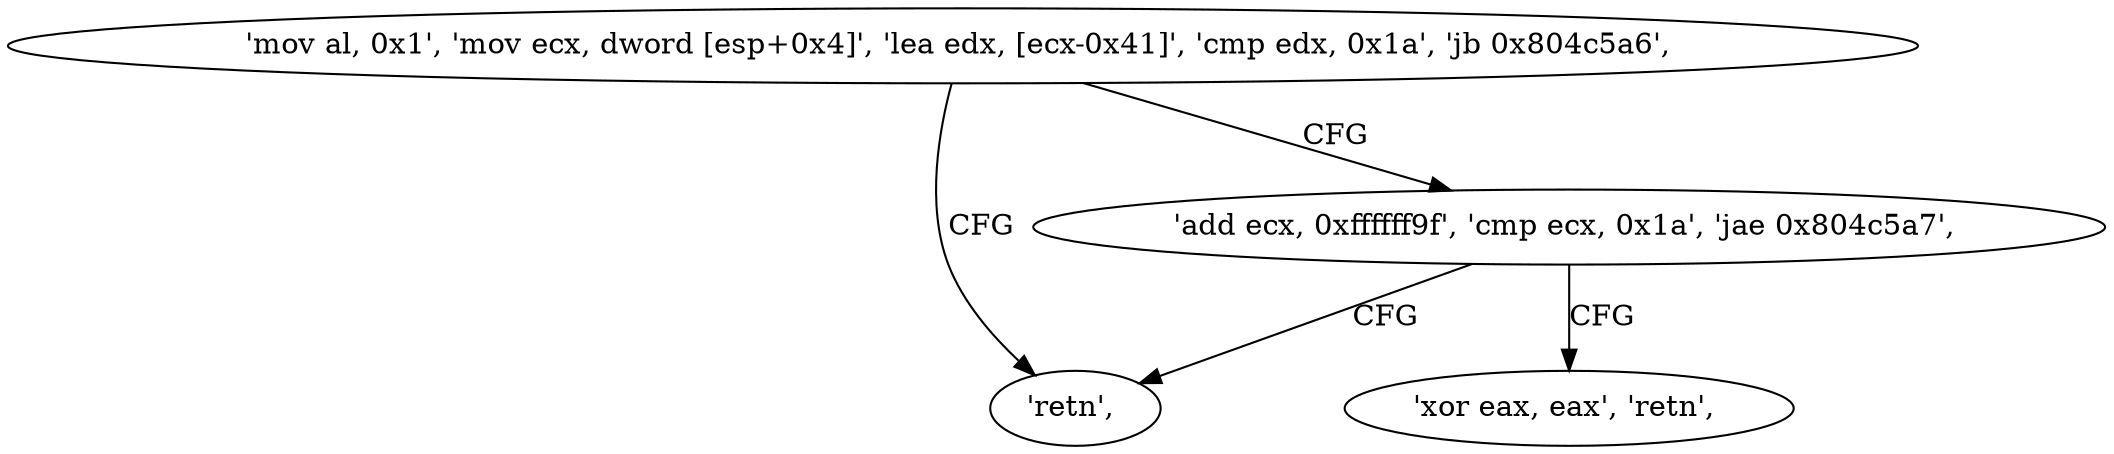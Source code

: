 digraph "func" {
"134530448" [label = "'mov al, 0x1', 'mov ecx, dword [esp+0x4]', 'lea edx, [ecx-0x41]', 'cmp edx, 0x1a', 'jb 0x804c5a6', " ]
"134530470" [label = "'retn', " ]
"134530462" [label = "'add ecx, 0xffffff9f', 'cmp ecx, 0x1a', 'jae 0x804c5a7', " ]
"134530471" [label = "'xor eax, eax', 'retn', " ]
"134530448" -> "134530470" [ label = "CFG" ]
"134530448" -> "134530462" [ label = "CFG" ]
"134530462" -> "134530471" [ label = "CFG" ]
"134530462" -> "134530470" [ label = "CFG" ]
}
